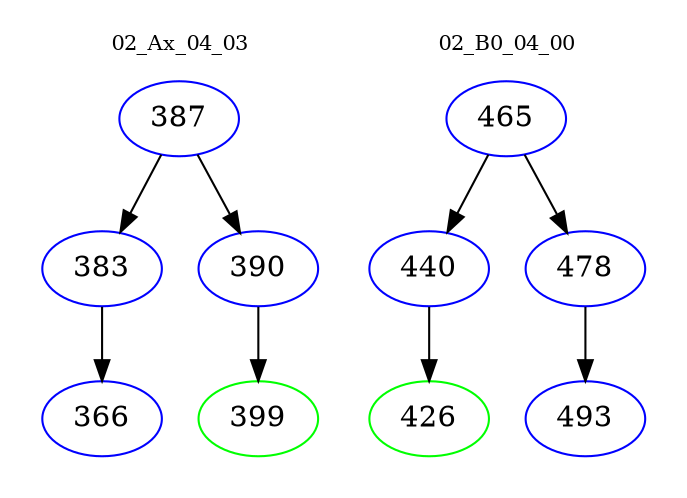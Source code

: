 digraph{
subgraph cluster_0 {
color = white
label = "02_Ax_04_03";
fontsize=10;
T0_387 [label="387", color="blue"]
T0_387 -> T0_383 [color="black"]
T0_383 [label="383", color="blue"]
T0_383 -> T0_366 [color="black"]
T0_366 [label="366", color="blue"]
T0_387 -> T0_390 [color="black"]
T0_390 [label="390", color="blue"]
T0_390 -> T0_399 [color="black"]
T0_399 [label="399", color="green"]
}
subgraph cluster_1 {
color = white
label = "02_B0_04_00";
fontsize=10;
T1_465 [label="465", color="blue"]
T1_465 -> T1_440 [color="black"]
T1_440 [label="440", color="blue"]
T1_440 -> T1_426 [color="black"]
T1_426 [label="426", color="green"]
T1_465 -> T1_478 [color="black"]
T1_478 [label="478", color="blue"]
T1_478 -> T1_493 [color="black"]
T1_493 [label="493", color="blue"]
}
}
